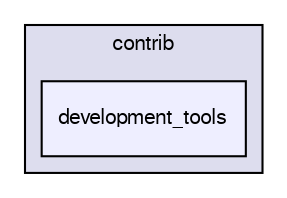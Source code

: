 digraph G {
  bgcolor=transparent;
  compound=true
  node [ fontsize="10", fontname="FreeSans"];
  edge [ labelfontsize="10", labelfontname="FreeSans"];
  subgraph clusterdir_fda035a59cffc14fa9ff50d8a6bf4f2e {
    graph [ bgcolor="#ddddee", pencolor="black", label="contrib" fontname="FreeSans", fontsize="10", URL="dir_fda035a59cffc14fa9ff50d8a6bf4f2e.html"]
  dir_aa4f7b59dcb17b9f391e615ec7504c81 [shape=box, label="development_tools", style="filled", fillcolor="#eeeeff", pencolor="black", URL="dir_aa4f7b59dcb17b9f391e615ec7504c81.html"];
  }
}
